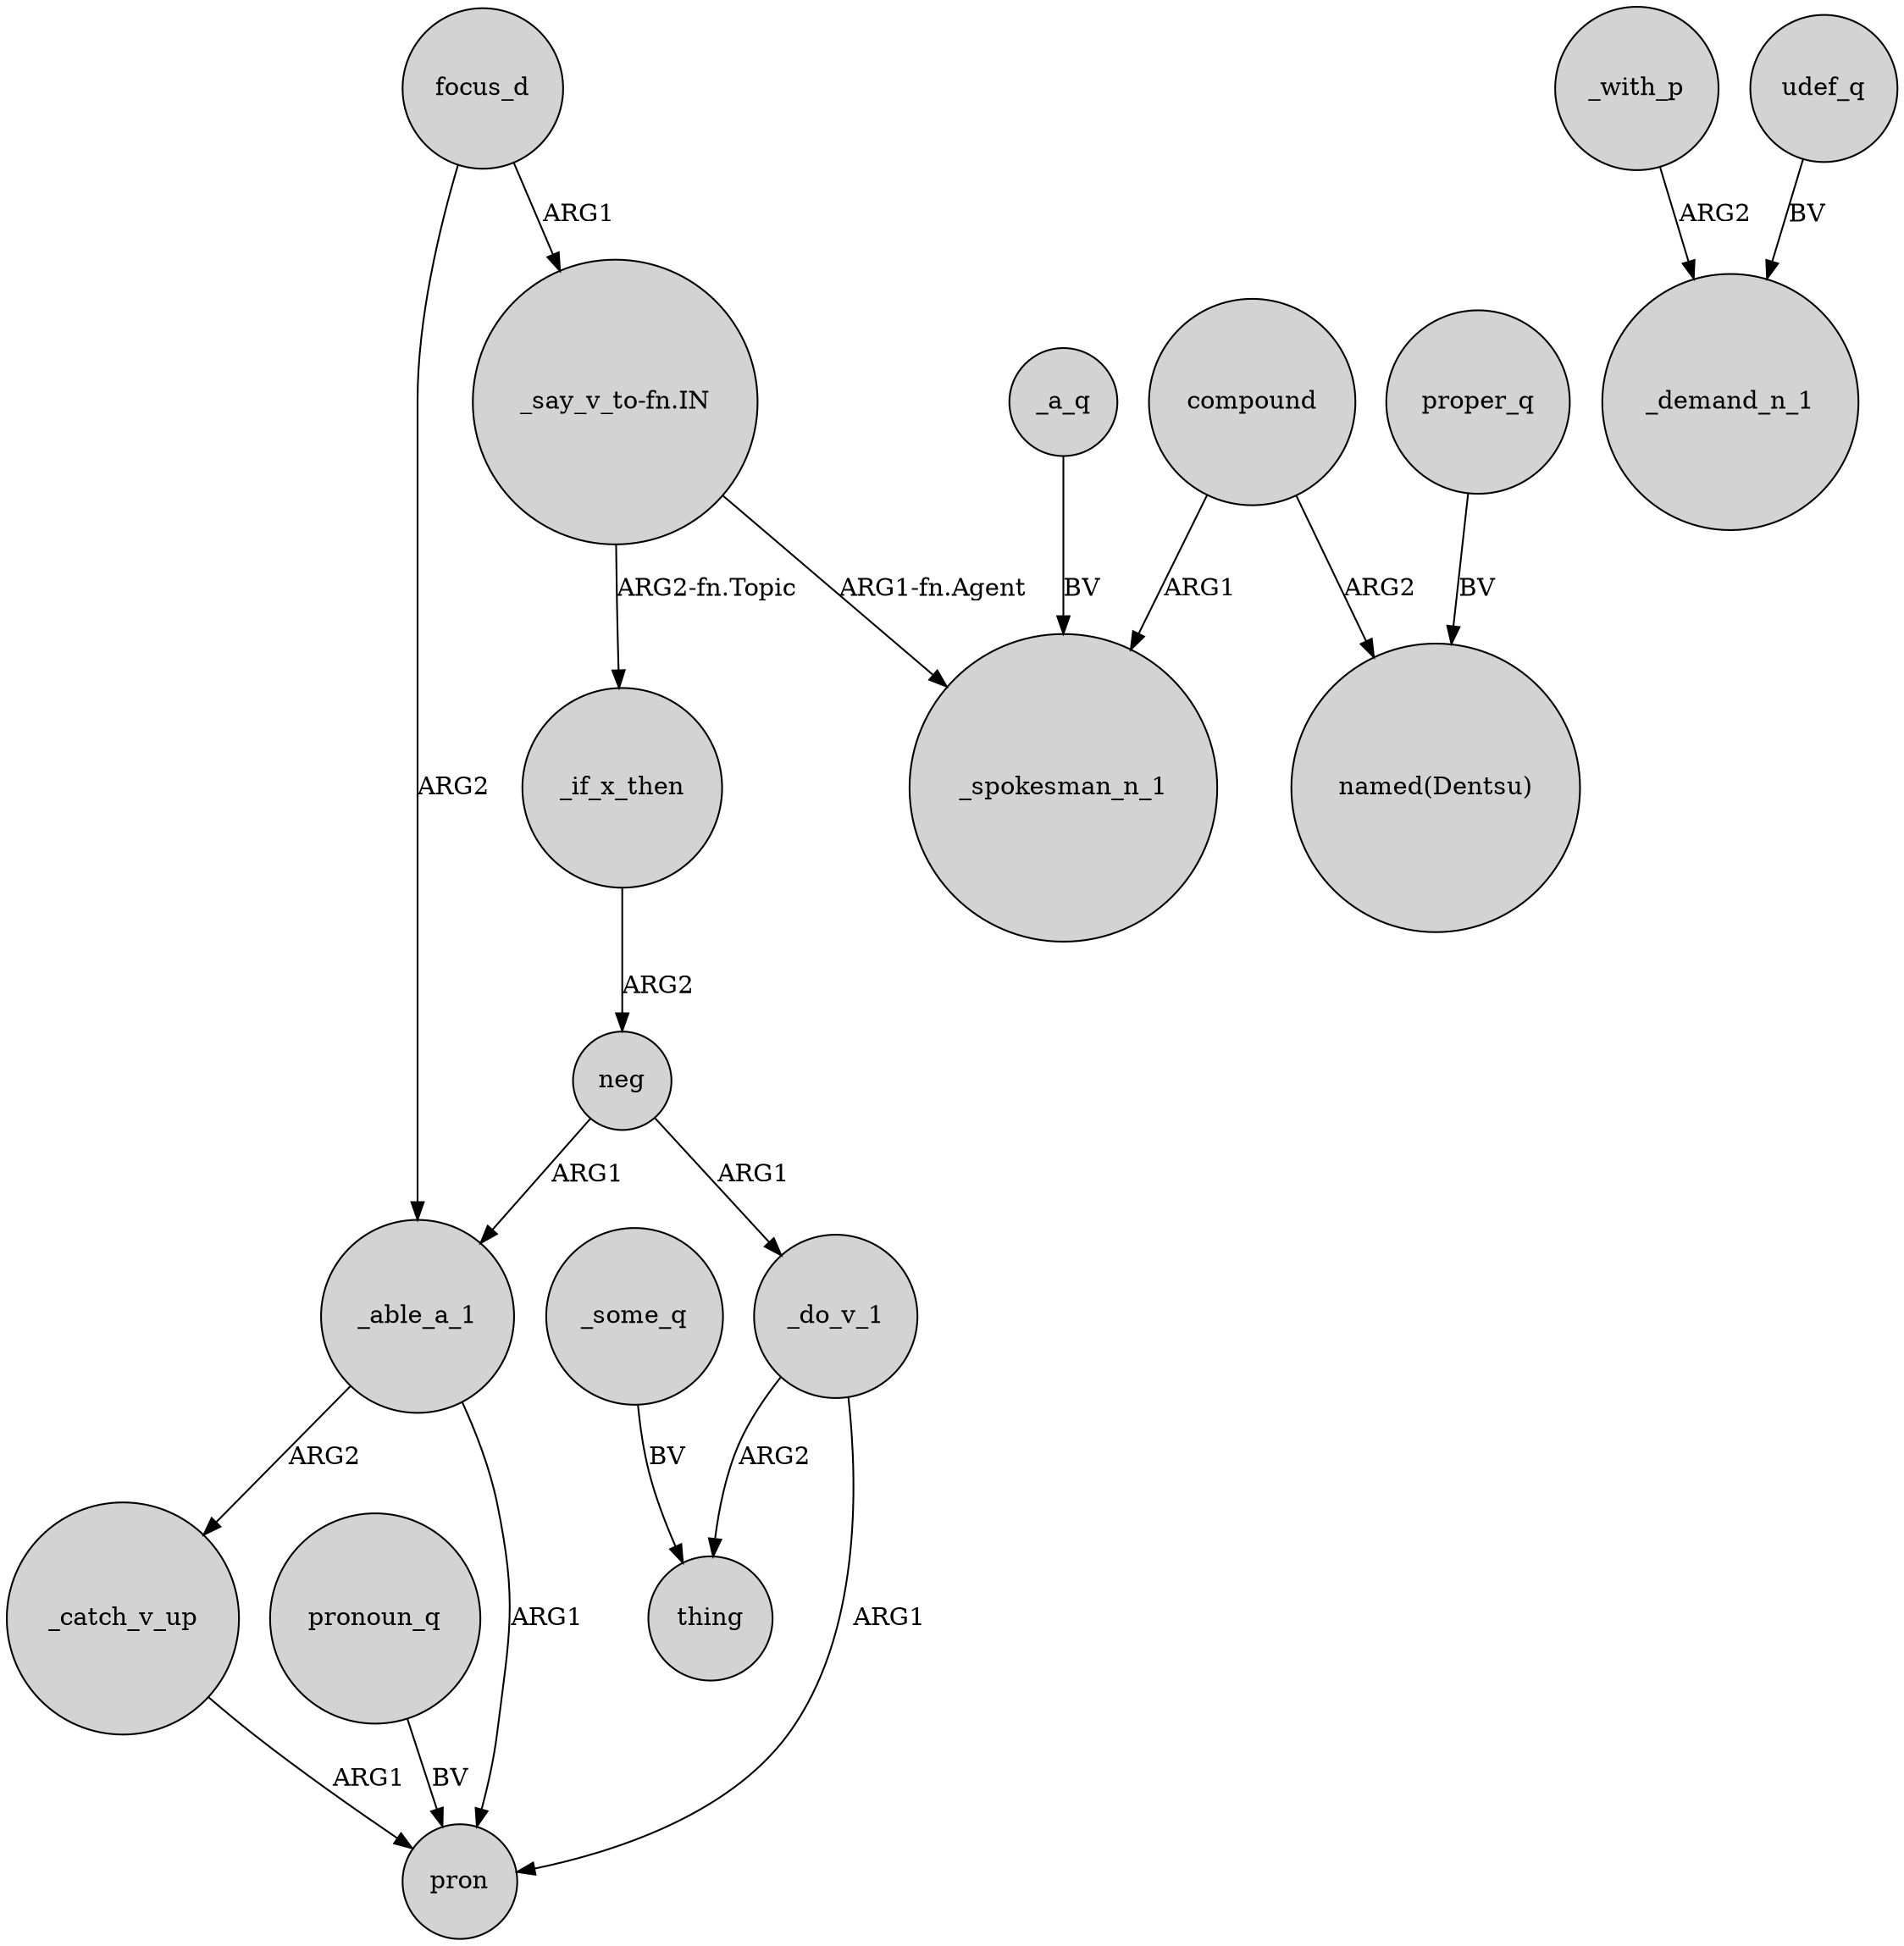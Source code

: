 digraph {
	node [shape=circle style=filled]
	"_say_v_to-fn.IN" -> _if_x_then [label="ARG2-fn.Topic"]
	_some_q -> thing [label=BV]
	neg -> _able_a_1 [label=ARG1]
	_with_p -> _demand_n_1 [label=ARG2]
	"_say_v_to-fn.IN" -> _spokesman_n_1 [label="ARG1-fn.Agent"]
	_if_x_then -> neg [label=ARG2]
	pronoun_q -> pron [label=BV]
	_do_v_1 -> pron [label=ARG1]
	compound -> _spokesman_n_1 [label=ARG1]
	neg -> _do_v_1 [label=ARG1]
	udef_q -> _demand_n_1 [label=BV]
	_do_v_1 -> thing [label=ARG2]
	compound -> "named(Dentsu)" [label=ARG2]
	_a_q -> _spokesman_n_1 [label=BV]
	focus_d -> _able_a_1 [label=ARG2]
	proper_q -> "named(Dentsu)" [label=BV]
	_able_a_1 -> pron [label=ARG1]
	_catch_v_up -> pron [label=ARG1]
	_able_a_1 -> _catch_v_up [label=ARG2]
	focus_d -> "_say_v_to-fn.IN" [label=ARG1]
}
